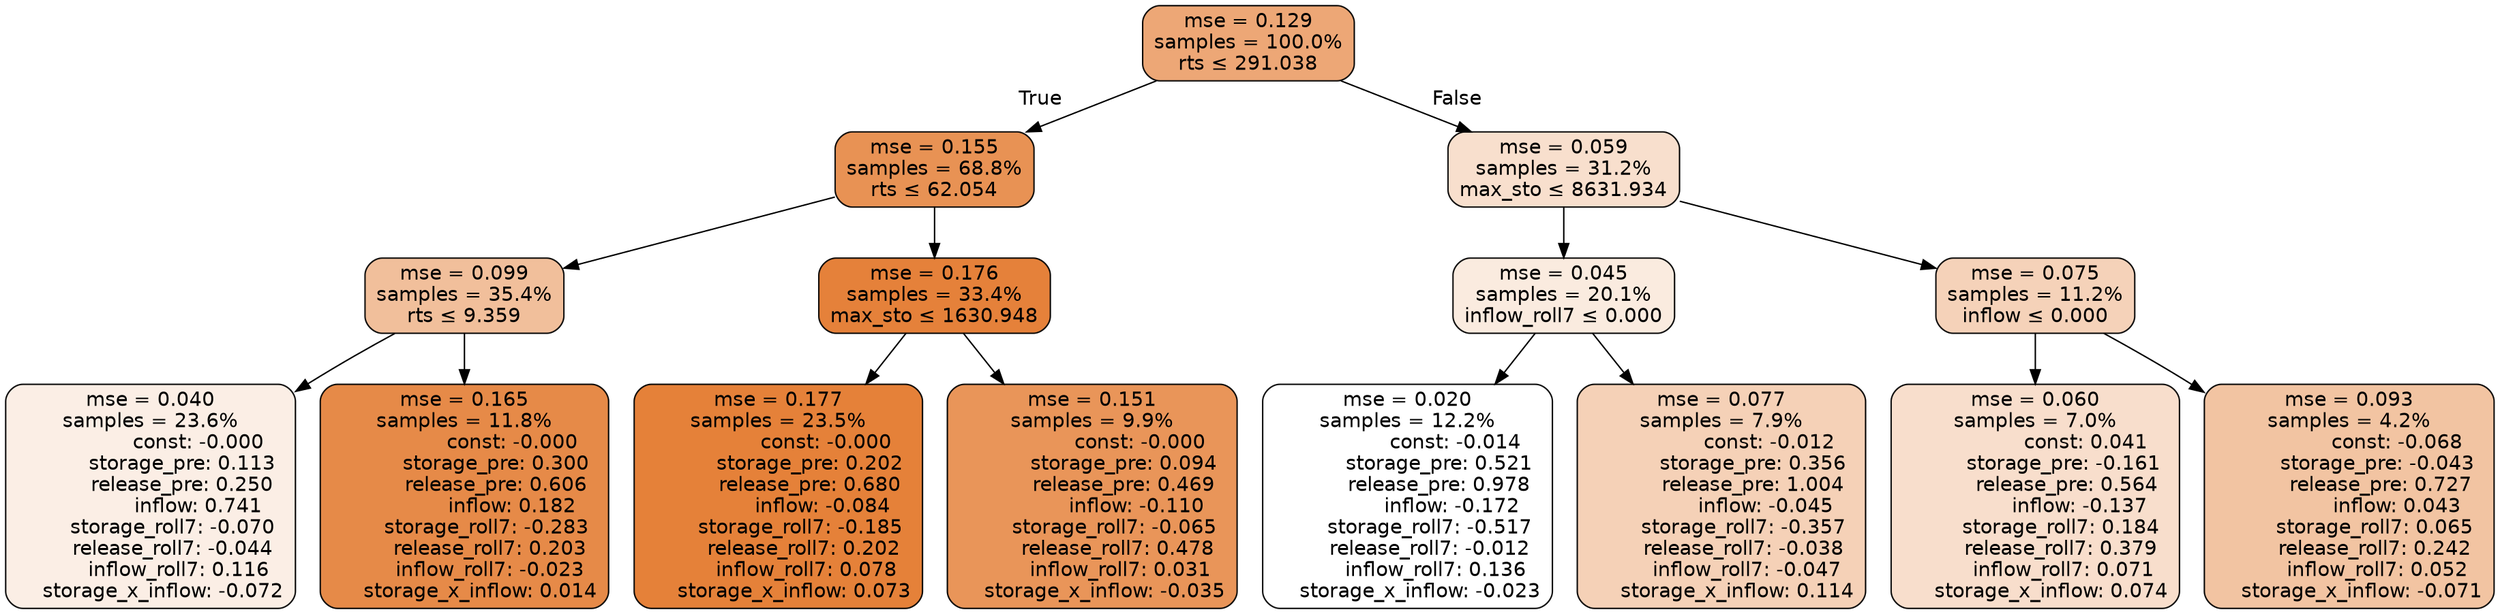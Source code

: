 digraph tree {
bgcolor="transparent"
node [shape=rectangle, style="filled, rounded", color="black", fontname=helvetica] ;
edge [fontname=helvetica] ;
	"0" [label="mse = 0.129
samples = 100.0%
rts &le; 291.038", fillcolor="#eda776"]
	"1" [label="mse = 0.155
samples = 68.8%
rts &le; 62.054", fillcolor="#e89254"]
	"2" [label="mse = 0.099
samples = 35.4%
rts &le; 9.359", fillcolor="#f1bf9b"]
	"3" [label="mse = 0.040
samples = 23.6%
               const: -0.000
          storage_pre: 0.113
          release_pre: 0.250
               inflow: 0.741
       storage_roll7: -0.070
       release_roll7: -0.044
         inflow_roll7: 0.116
    storage_x_inflow: -0.072", fillcolor="#fbeee5"]
	"4" [label="mse = 0.165
samples = 11.8%
               const: -0.000
          storage_pre: 0.300
          release_pre: 0.606
               inflow: 0.182
       storage_roll7: -0.283
        release_roll7: 0.203
        inflow_roll7: -0.023
     storage_x_inflow: 0.014", fillcolor="#e68a48"]
	"5" [label="mse = 0.176
samples = 33.4%
max_sto &le; 1630.948", fillcolor="#e5813a"]
	"6" [label="mse = 0.177
samples = 23.5%
               const: -0.000
          storage_pre: 0.202
          release_pre: 0.680
              inflow: -0.084
       storage_roll7: -0.185
        release_roll7: 0.202
         inflow_roll7: 0.078
     storage_x_inflow: 0.073", fillcolor="#e58139"]
	"7" [label="mse = 0.151
samples = 9.9%
               const: -0.000
          storage_pre: 0.094
          release_pre: 0.469
              inflow: -0.110
       storage_roll7: -0.065
        release_roll7: 0.478
         inflow_roll7: 0.031
    storage_x_inflow: -0.035", fillcolor="#e99559"]
	"8" [label="mse = 0.059
samples = 31.2%
max_sto &le; 8631.934", fillcolor="#f8dfcd"]
	"9" [label="mse = 0.045
samples = 20.1%
inflow_roll7 &le; 0.000", fillcolor="#faebdf"]
	"10" [label="mse = 0.020
samples = 12.2%
               const: -0.014
          storage_pre: 0.521
          release_pre: 0.978
              inflow: -0.172
       storage_roll7: -0.517
       release_roll7: -0.012
         inflow_roll7: 0.136
    storage_x_inflow: -0.023", fillcolor="#ffffff"]
	"11" [label="mse = 0.077
samples = 7.9%
               const: -0.012
          storage_pre: 0.356
          release_pre: 1.004
              inflow: -0.045
       storage_roll7: -0.357
       release_roll7: -0.038
        inflow_roll7: -0.047
     storage_x_inflow: 0.114", fillcolor="#f5d1b7"]
	"12" [label="mse = 0.075
samples = 11.2%
inflow &le; 0.000", fillcolor="#f5d2b9"]
	"13" [label="mse = 0.060
samples = 7.0%
                const: 0.041
         storage_pre: -0.161
          release_pre: 0.564
              inflow: -0.137
        storage_roll7: 0.184
        release_roll7: 0.379
         inflow_roll7: 0.071
     storage_x_inflow: 0.074", fillcolor="#f8decc"]
	"14" [label="mse = 0.093
samples = 4.2%
               const: -0.068
         storage_pre: -0.043
          release_pre: 0.727
               inflow: 0.043
        storage_roll7: 0.065
        release_roll7: 0.242
         inflow_roll7: 0.052
    storage_x_inflow: -0.071", fillcolor="#f2c4a2"]

	"0" -> "1" [labeldistance=2.5, labelangle=45, headlabel="True"]
	"1" -> "2"
	"2" -> "3"
	"2" -> "4"
	"1" -> "5"
	"5" -> "6"
	"5" -> "7"
	"0" -> "8" [labeldistance=2.5, labelangle=-45, headlabel="False"]
	"8" -> "9"
	"9" -> "10"
	"9" -> "11"
	"8" -> "12"
	"12" -> "13"
	"12" -> "14"
}